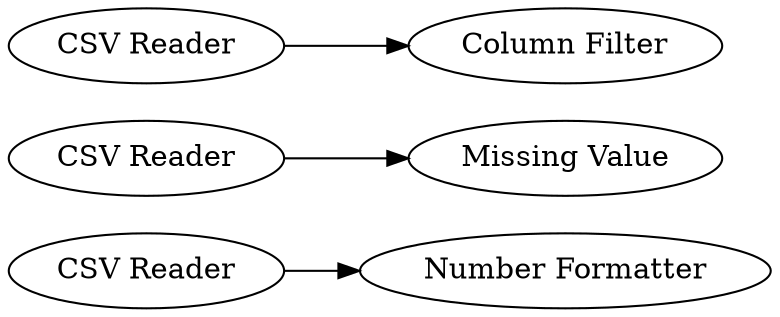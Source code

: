 digraph {
	5 -> 6
	4 -> 3
	1 -> 2
	5 [label="CSV Reader"]
	1 [label="CSV Reader"]
	4 [label="CSV Reader"]
	6 [label="Number Formatter"]
	3 [label="Missing Value"]
	2 [label="Column Filter"]
	rankdir=LR
}

